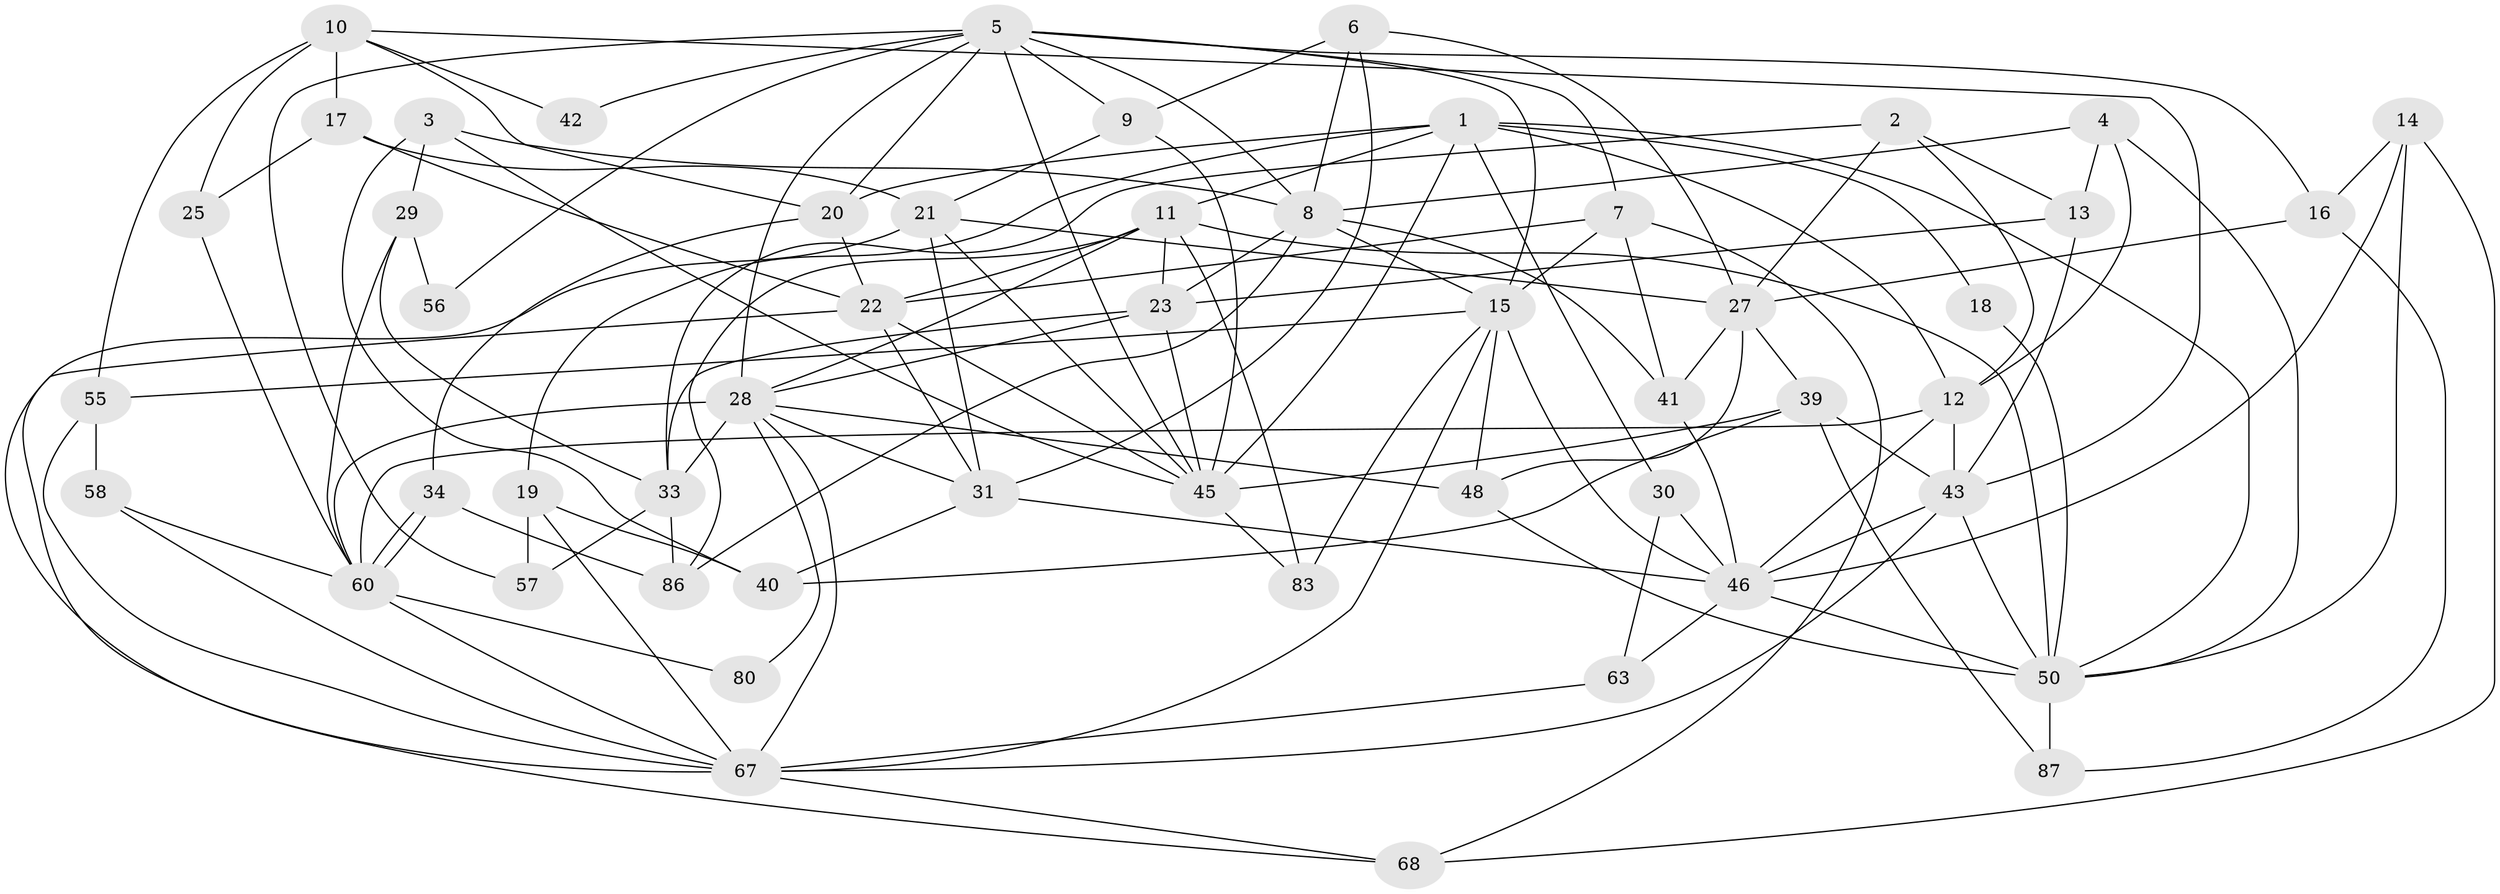 // Generated by graph-tools (version 1.1) at 2025/52/02/27/25 19:52:09]
// undirected, 52 vertices, 135 edges
graph export_dot {
graph [start="1"]
  node [color=gray90,style=filled];
  1 [super="+38"];
  2 [super="+26"];
  3 [super="+70"];
  4 [super="+49"];
  5 [super="+35"];
  6 [super="+71"];
  7 [super="+36"];
  8 [super="+85"];
  9;
  10 [super="+81"];
  11 [super="+76"];
  12 [super="+61"];
  13 [super="+77"];
  14 [super="+73"];
  15 [super="+82"];
  16 [super="+69"];
  17 [super="+32"];
  18;
  19 [super="+64"];
  20 [super="+51"];
  21;
  22 [super="+62"];
  23 [super="+24"];
  25 [super="+52"];
  27 [super="+53"];
  28 [super="+66"];
  29;
  30 [super="+79"];
  31 [super="+47"];
  33 [super="+37"];
  34 [super="+54"];
  39;
  40 [super="+65"];
  41;
  42;
  43 [super="+44"];
  45 [super="+59"];
  46 [super="+84"];
  48 [super="+88"];
  50 [super="+72"];
  55 [super="+74"];
  56;
  57;
  58;
  60 [super="+75"];
  63;
  67 [super="+78"];
  68;
  80;
  83;
  86;
  87;
  1 -- 45;
  1 -- 19;
  1 -- 18;
  1 -- 11;
  1 -- 20;
  1 -- 50;
  1 -- 12;
  1 -- 30;
  2 -- 12;
  2 -- 27;
  2 -- 33;
  2 -- 13;
  3 -- 8;
  3 -- 29;
  3 -- 45;
  3 -- 40;
  4 -- 50;
  4 -- 13;
  4 -- 12;
  4 -- 8;
  5 -- 45;
  5 -- 15;
  5 -- 7;
  5 -- 42;
  5 -- 28;
  5 -- 16;
  5 -- 20;
  5 -- 56;
  5 -- 9;
  5 -- 57;
  5 -- 8;
  6 -- 9;
  6 -- 31;
  6 -- 8;
  6 -- 27;
  7 -- 41;
  7 -- 68;
  7 -- 15;
  7 -- 22;
  8 -- 41;
  8 -- 23;
  8 -- 15;
  8 -- 86;
  9 -- 21;
  9 -- 45;
  10 -- 25 [weight=2];
  10 -- 42;
  10 -- 20;
  10 -- 55;
  10 -- 43;
  10 -- 17;
  11 -- 83;
  11 -- 23;
  11 -- 86;
  11 -- 50;
  11 -- 22;
  11 -- 28;
  12 -- 43;
  12 -- 46;
  12 -- 60;
  13 -- 43 [weight=2];
  13 -- 23;
  14 -- 68;
  14 -- 16;
  14 -- 50;
  14 -- 46;
  15 -- 48;
  15 -- 67;
  15 -- 83;
  15 -- 55;
  15 -- 46;
  16 -- 87;
  16 -- 27 [weight=2];
  17 -- 25;
  17 -- 21;
  17 -- 22;
  18 -- 50;
  19 -- 57;
  19 -- 67;
  19 -- 40;
  20 -- 22 [weight=2];
  20 -- 34;
  21 -- 27;
  21 -- 31;
  21 -- 45;
  21 -- 67;
  22 -- 68;
  22 -- 45;
  22 -- 31;
  23 -- 33;
  23 -- 45;
  23 -- 28;
  25 -- 60;
  27 -- 39;
  27 -- 41;
  27 -- 48;
  28 -- 33;
  28 -- 80;
  28 -- 60;
  28 -- 67;
  28 -- 31;
  28 -- 48;
  29 -- 56;
  29 -- 60;
  29 -- 33;
  30 -- 46;
  30 -- 63;
  31 -- 46;
  31 -- 40;
  33 -- 86;
  33 -- 57;
  34 -- 60;
  34 -- 60;
  34 -- 86;
  39 -- 45;
  39 -- 87;
  39 -- 43;
  39 -- 40;
  41 -- 46;
  43 -- 50;
  43 -- 46;
  43 -- 67;
  45 -- 83;
  46 -- 50;
  46 -- 63;
  48 -- 50;
  50 -- 87;
  55 -- 58;
  55 -- 67;
  58 -- 67;
  58 -- 60;
  60 -- 80;
  60 -- 67;
  63 -- 67;
  67 -- 68;
}
